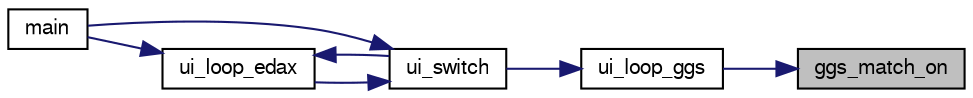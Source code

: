 digraph "ggs_match_on"
{
 // LATEX_PDF_SIZE
  bgcolor="transparent";
  edge [fontname="FreeSans",fontsize="10",labelfontname="FreeSans",labelfontsize="10"];
  node [fontname="FreeSans",fontsize="10",shape=record];
  rankdir="RL";
  Node1 [label="ggs_match_on",height=0.2,width=0.4,color="black", fillcolor="grey75", style="filled", fontcolor="black",tooltip="ggs_match_on"];
  Node1 -> Node2 [dir="back",color="midnightblue",fontsize="10",style="solid",fontname="FreeSans"];
  Node2 [label="ui_loop_ggs",height=0.2,width=0.4,color="black",URL="$ggs_8c.html#a245d5c8f964506584b8d505c7305eb94",tooltip="ui_loop_ggs"];
  Node2 -> Node3 [dir="back",color="midnightblue",fontsize="10",style="solid",fontname="FreeSans"];
  Node3 [label="ui_switch",height=0.2,width=0.4,color="black",URL="$ui_8c.html#a4234d6b0fd690186ef0ec2fc2eba2d4d",tooltip="Switch between different User Interface."];
  Node3 -> Node4 [dir="back",color="midnightblue",fontsize="10",style="solid",fontname="FreeSans"];
  Node4 [label="main",height=0.2,width=0.4,color="black",URL="$main_8c.html#a3c04138a5bfe5d72780bb7e82a18e627",tooltip="edax main function."];
  Node3 -> Node5 [dir="back",color="midnightblue",fontsize="10",style="solid",fontname="FreeSans"];
  Node5 [label="ui_loop_edax",height=0.2,width=0.4,color="black",URL="$edax_8c.html#a2354b96c7688bae32bedb6203d672f50",tooltip="Loop event."];
  Node5 -> Node4 [dir="back",color="midnightblue",fontsize="10",style="solid",fontname="FreeSans"];
  Node5 -> Node3 [dir="back",color="midnightblue",fontsize="10",style="solid",fontname="FreeSans"];
}
